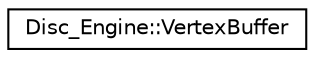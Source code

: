 digraph "Graphical Class Hierarchy"
{
  edge [fontname="Helvetica",fontsize="10",labelfontname="Helvetica",labelfontsize="10"];
  node [fontname="Helvetica",fontsize="10",shape=record];
  rankdir="LR";
  Node0 [label="Disc_Engine::VertexBuffer",height=0.2,width=0.4,color="black", fillcolor="white", style="filled",URL="$class_disc___engine_1_1_vertex_buffer.html"];
}
